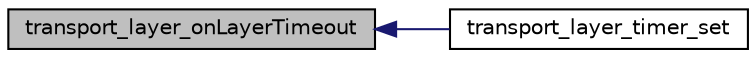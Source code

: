 digraph "transport_layer_onLayerTimeout"
{
  edge [fontname="Helvetica",fontsize="10",labelfontname="Helvetica",labelfontsize="10"];
  node [fontname="Helvetica",fontsize="10",shape=record];
  rankdir="LR";
  Node19 [label="transport_layer_onLayerTimeout",height=0.2,width=0.4,color="black", fillcolor="grey75", style="filled", fontcolor="black"];
  Node19 -> Node20 [dir="back",color="midnightblue",fontsize="10",style="solid",fontname="Helvetica"];
  Node20 [label="transport_layer_timer_set",height=0.2,width=0.4,color="black", fillcolor="white", style="filled",URL="$transport__layer_8c.html#a873ea1b78823476859bac3c6e12fd001",tooltip="Sets a tick timer object for the specified transport layer."];
}
